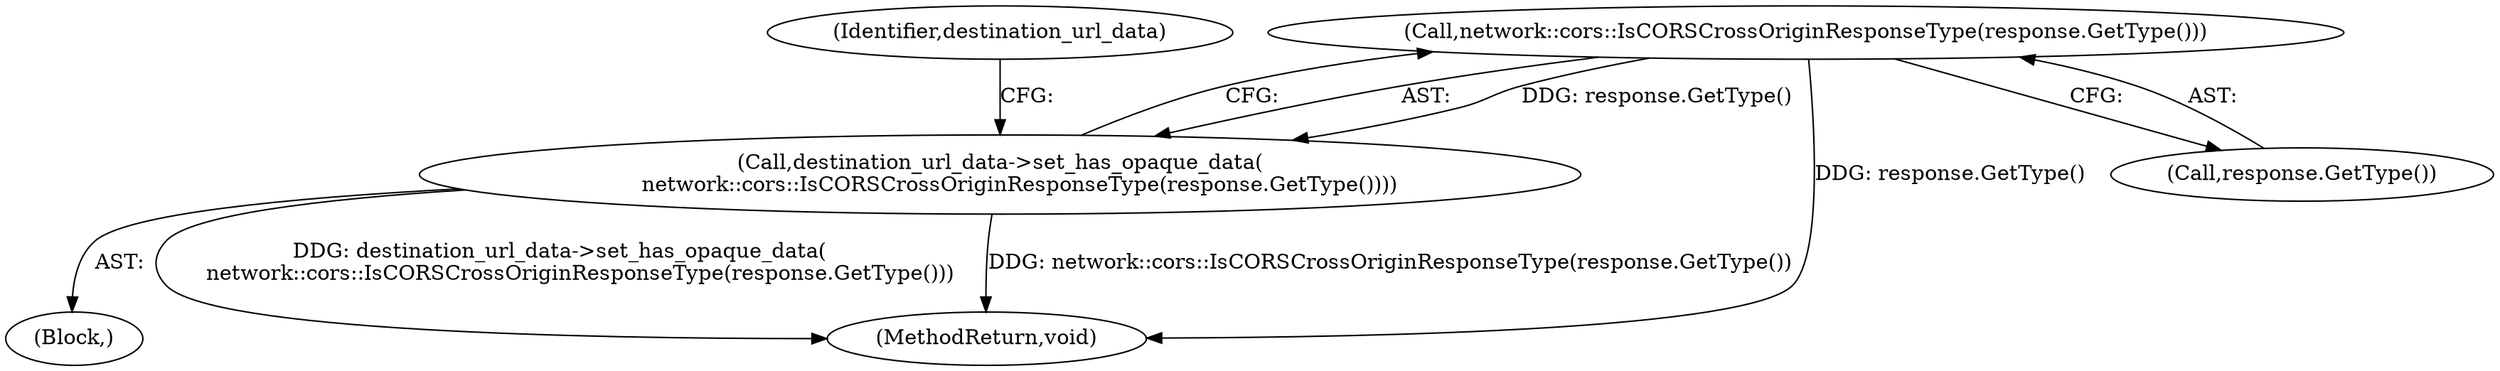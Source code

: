 digraph "1_Chrome_a9cbaa7a40e2b2723cfc2f266c42f4980038a949_5@del" {
"1000313" [label="(Call,network::cors::IsCORSCrossOriginResponseType(response.GetType()))"];
"1000312" [label="(Call,destination_url_data->set_has_opaque_data(\n      network::cors::IsCORSCrossOriginResponseType(response.GetType())))"];
"1000313" [label="(Call,network::cors::IsCORSCrossOriginResponseType(response.GetType()))"];
"1000106" [label="(Block,)"];
"1000358" [label="(MethodReturn,void)"];
"1000312" [label="(Call,destination_url_data->set_has_opaque_data(\n      network::cors::IsCORSCrossOriginResponseType(response.GetType())))"];
"1000317" [label="(Identifier,destination_url_data)"];
"1000314" [label="(Call,response.GetType())"];
"1000313" -> "1000312"  [label="AST: "];
"1000313" -> "1000314"  [label="CFG: "];
"1000314" -> "1000313"  [label="AST: "];
"1000312" -> "1000313"  [label="CFG: "];
"1000313" -> "1000358"  [label="DDG: response.GetType()"];
"1000313" -> "1000312"  [label="DDG: response.GetType()"];
"1000312" -> "1000106"  [label="AST: "];
"1000317" -> "1000312"  [label="CFG: "];
"1000312" -> "1000358"  [label="DDG: destination_url_data->set_has_opaque_data(\n      network::cors::IsCORSCrossOriginResponseType(response.GetType()))"];
"1000312" -> "1000358"  [label="DDG: network::cors::IsCORSCrossOriginResponseType(response.GetType())"];
}
